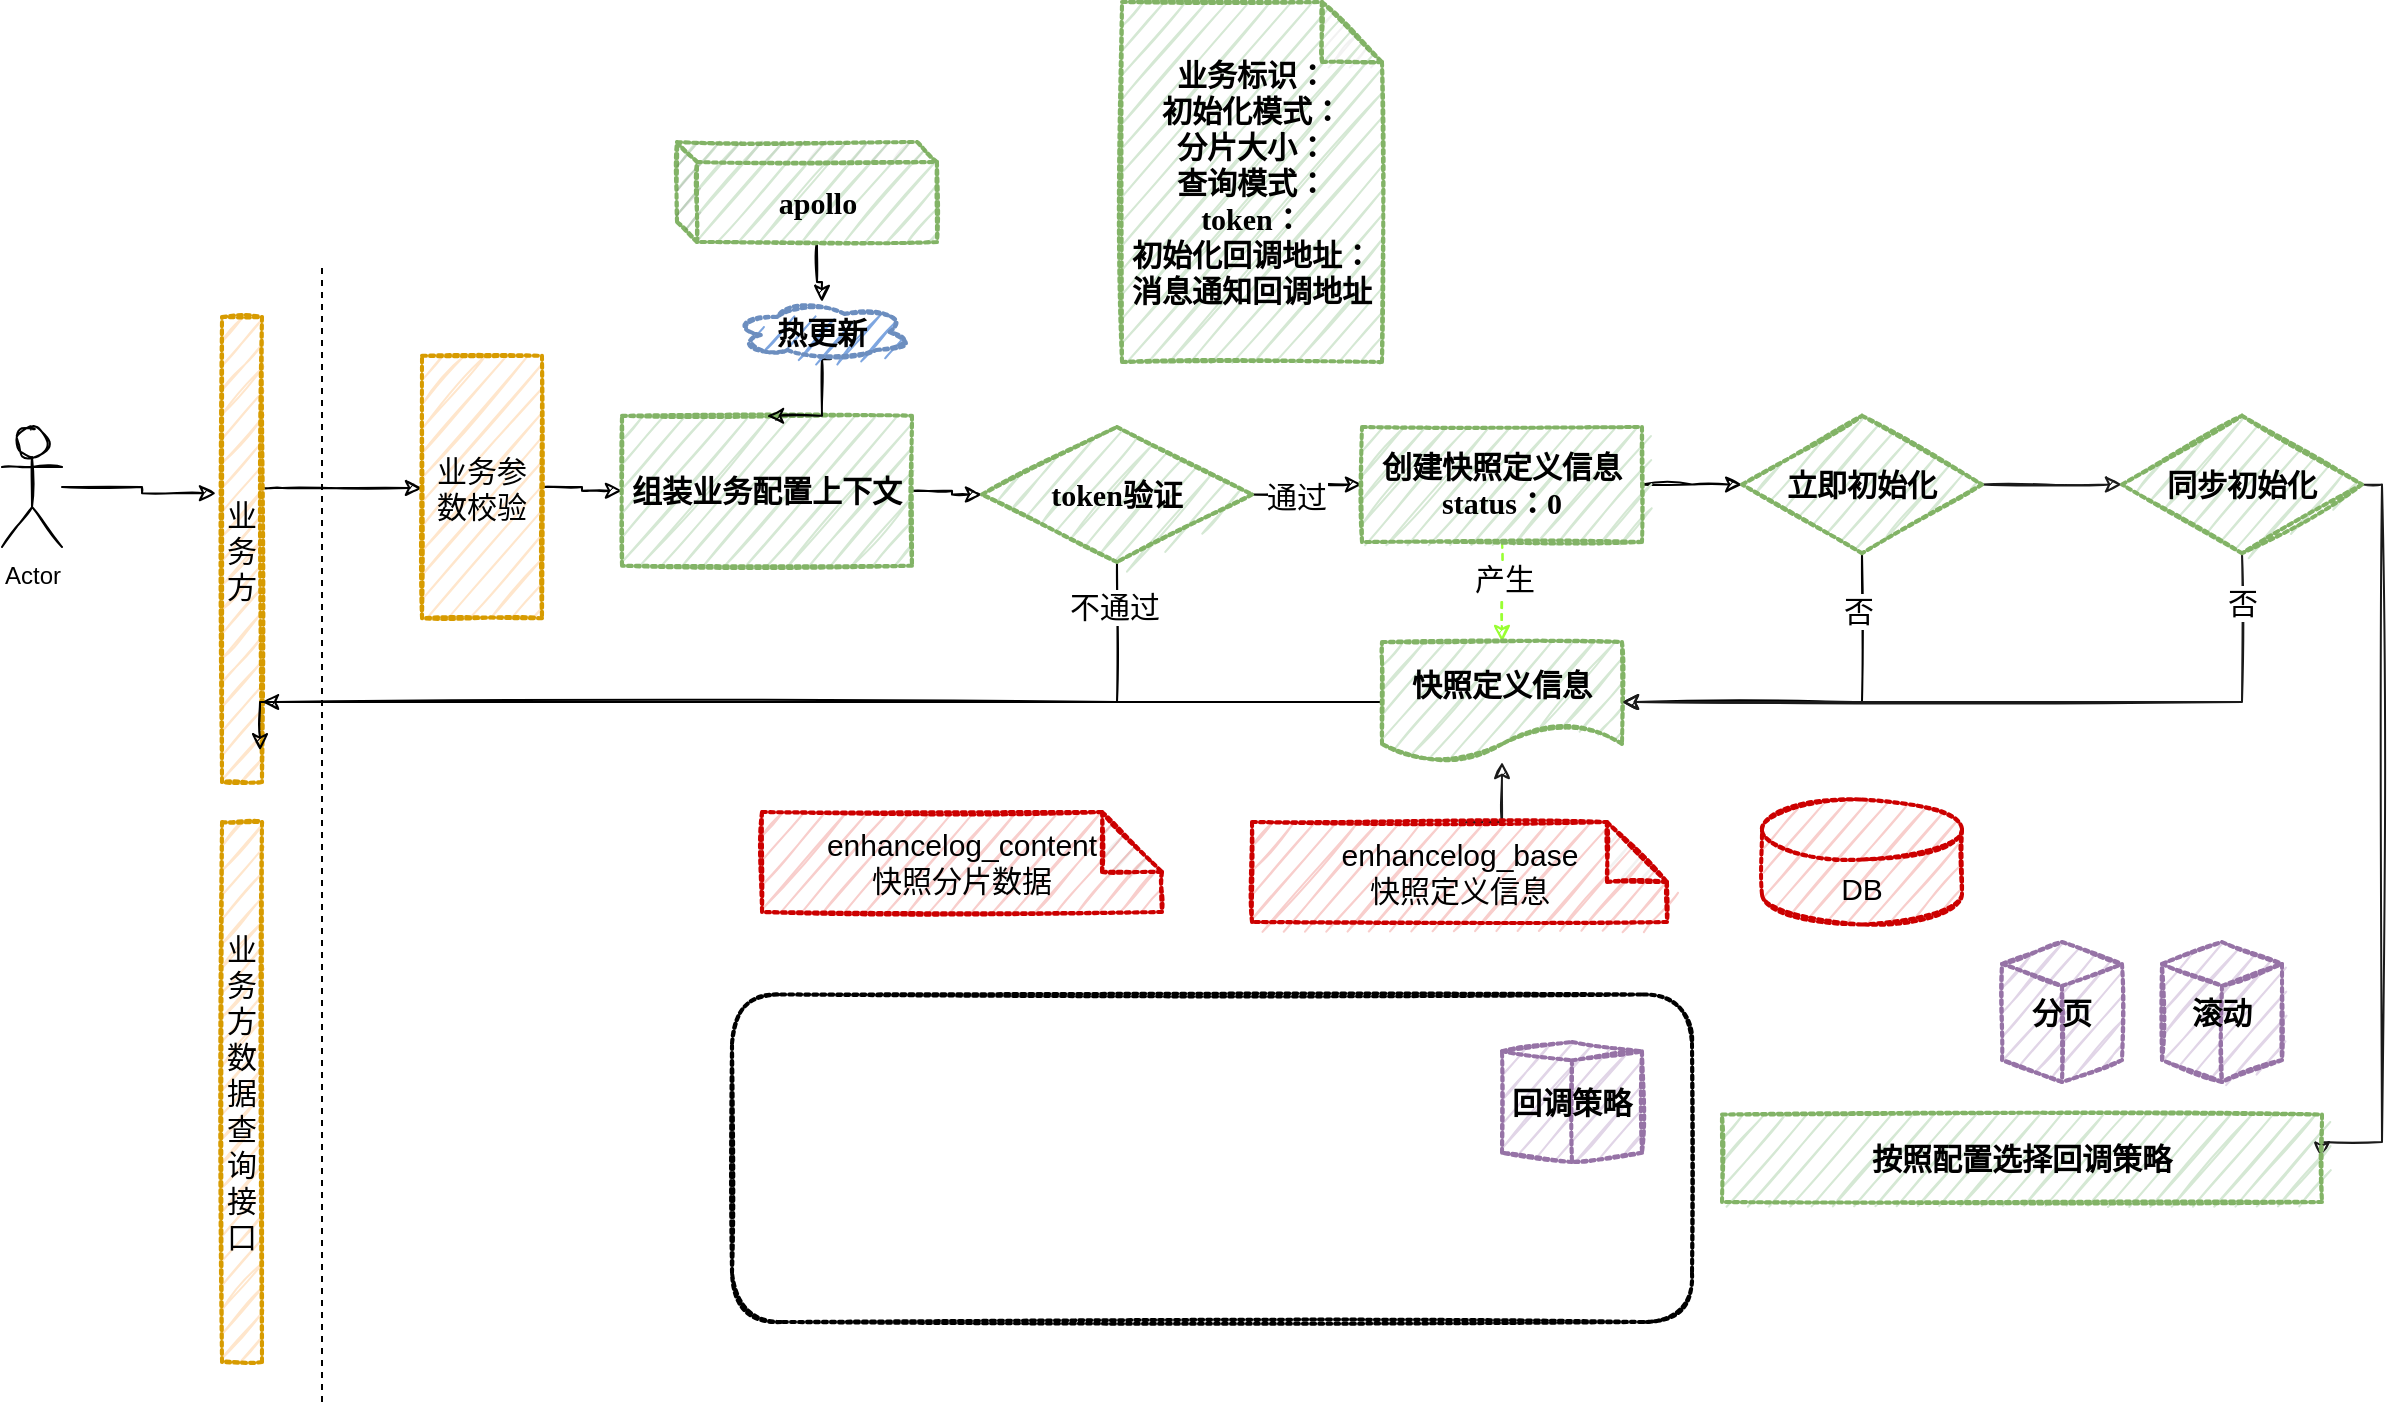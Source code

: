 <mxfile version="14.2.9" type="github">
  <diagram id="eG5aiIGwPH6QsHZ0CiSs" name="第 1 页">
    <mxGraphModel dx="1673" dy="2065" grid="1" gridSize="10" guides="1" tooltips="1" connect="1" arrows="1" fold="1" page="1" pageScale="1" pageWidth="827" pageHeight="1169" math="0" shadow="0">
      <root>
        <mxCell id="0" />
        <mxCell id="1" parent="0" />
        <mxCell id="IGkinvyOdZnhhztwzakV-7" value="" style="edgeStyle=orthogonalEdgeStyle;rounded=0;sketch=1;orthogonalLoop=1;jettySize=auto;html=1;fontSize=15;entryX=-0.15;entryY=0.379;entryDx=0;entryDy=0;entryPerimeter=0;" edge="1" parent="1" source="IGkinvyOdZnhhztwzakV-1" target="IGkinvyOdZnhhztwzakV-4">
          <mxGeometry relative="1" as="geometry">
            <mxPoint x="160" y="173" as="targetPoint" />
          </mxGeometry>
        </mxCell>
        <mxCell id="IGkinvyOdZnhhztwzakV-1" value="Actor" style="shape=umlActor;verticalLabelPosition=bottom;verticalAlign=top;html=1;outlineConnect=0;sketch=1;" vertex="1" parent="1">
          <mxGeometry x="80" y="142.5" width="30" height="60" as="geometry" />
        </mxCell>
        <mxCell id="IGkinvyOdZnhhztwzakV-9" value="" style="edgeStyle=orthogonalEdgeStyle;rounded=0;sketch=1;orthogonalLoop=1;jettySize=auto;html=1;fontSize=15;" edge="1" parent="1" source="IGkinvyOdZnhhztwzakV-4" target="IGkinvyOdZnhhztwzakV-8">
          <mxGeometry relative="1" as="geometry">
            <Array as="points">
              <mxPoint x="220" y="173" />
              <mxPoint x="220" y="173" />
            </Array>
          </mxGeometry>
        </mxCell>
        <mxCell id="IGkinvyOdZnhhztwzakV-4" value="业务方" style="rounded=0;whiteSpace=wrap;html=1;sketch=1;dashed=1;dashPattern=1 1;strokeWidth=2;perimeterSpacing=0;strokeColor=#d79b00;fillColor=#ffe6cc;fontSize=15;" vertex="1" parent="1">
          <mxGeometry x="190" y="87.5" width="20" height="232.5" as="geometry" />
        </mxCell>
        <mxCell id="IGkinvyOdZnhhztwzakV-33" style="edgeStyle=orthogonalEdgeStyle;rounded=0;sketch=1;orthogonalLoop=1;jettySize=auto;html=1;exitX=1;exitY=0.5;exitDx=0;exitDy=0;entryX=0;entryY=0.5;entryDx=0;entryDy=0;fontFamily=Verdana;fontSize=15;" edge="1" parent="1" source="IGkinvyOdZnhhztwzakV-8" target="IGkinvyOdZnhhztwzakV-29">
          <mxGeometry relative="1" as="geometry" />
        </mxCell>
        <mxCell id="IGkinvyOdZnhhztwzakV-8" value="业务参数校验" style="whiteSpace=wrap;html=1;rounded=0;dashed=1;dashPattern=1 1;fontSize=15;strokeColor=#d79b00;strokeWidth=2;fillColor=#ffe6cc;sketch=1;" vertex="1" parent="1">
          <mxGeometry x="290" y="106.88" width="60" height="131.25" as="geometry" />
        </mxCell>
        <mxCell id="IGkinvyOdZnhhztwzakV-10" value="DB" style="shape=cylinder3;whiteSpace=wrap;html=1;boundedLbl=1;backgroundOutline=1;size=15;dashed=1;dashPattern=1 1;sketch=1;strokeWidth=2;fontSize=15;fillColor=#f8cecc;strokeColor=#CC0000;" vertex="1" parent="1">
          <mxGeometry x="960" y="328.75" width="100" height="62.5" as="geometry" />
        </mxCell>
        <mxCell id="IGkinvyOdZnhhztwzakV-79" style="edgeStyle=orthogonalEdgeStyle;rounded=0;sketch=1;orthogonalLoop=1;jettySize=auto;html=1;exitX=0.5;exitY=0;exitDx=0;exitDy=0;exitPerimeter=0;strokeColor=#1A1A1A;fontFamily=Verdana;fontSize=15;" edge="1" parent="1" source="IGkinvyOdZnhhztwzakV-11" target="IGkinvyOdZnhhztwzakV-49">
          <mxGeometry relative="1" as="geometry">
            <Array as="points">
              <mxPoint x="830" y="340" />
            </Array>
          </mxGeometry>
        </mxCell>
        <mxCell id="IGkinvyOdZnhhztwzakV-11" value="enhancelog_base&lt;br&gt;快照定义信息" style="shape=note;whiteSpace=wrap;html=1;backgroundOutline=1;darkOpacity=0.05;dashed=1;dashPattern=1 1;sketch=1;strokeWidth=2;fontSize=15;fillColor=#f8cecc;strokeColor=#CC0000;" vertex="1" parent="1">
          <mxGeometry x="705" y="340" width="207.5" height="50" as="geometry" />
        </mxCell>
        <mxCell id="IGkinvyOdZnhhztwzakV-12" value="enhancelog_content&lt;br&gt;快照分片数据" style="shape=note;whiteSpace=wrap;html=1;backgroundOutline=1;darkOpacity=0.05;dashed=1;dashPattern=1 1;sketch=1;strokeWidth=2;fontSize=15;fillColor=#f8cecc;strokeColor=#CC0000;" vertex="1" parent="1">
          <mxGeometry x="460" y="335" width="200" height="50" as="geometry" />
        </mxCell>
        <mxCell id="IGkinvyOdZnhhztwzakV-38" style="edgeStyle=orthogonalEdgeStyle;rounded=0;sketch=1;orthogonalLoop=1;jettySize=auto;html=1;exitX=0;exitY=0;exitDx=70;exitDy=50;exitPerimeter=0;fontFamily=Verdana;fontSize=15;" edge="1" parent="1" source="IGkinvyOdZnhhztwzakV-15" target="IGkinvyOdZnhhztwzakV-13">
          <mxGeometry relative="1" as="geometry" />
        </mxCell>
        <mxCell id="IGkinvyOdZnhhztwzakV-15" value="apollo" style="shape=cube;whiteSpace=wrap;html=1;boundedLbl=1;backgroundOutline=1;darkOpacity=0.05;darkOpacity2=0.1;dashed=1;dashPattern=1 1;sketch=1;strokeColor=#82b366;strokeWidth=2;fontSize=15;size=10;fontFamily=Verdana;align=center;fontStyle=1;fillColor=#d5e8d4;" vertex="1" parent="1">
          <mxGeometry x="417.5" width="130" height="50" as="geometry" />
        </mxCell>
        <mxCell id="IGkinvyOdZnhhztwzakV-16" value="" style="endArrow=none;dashed=1;html=1;fontFamily=Verdana;fontSize=15;" edge="1" parent="1">
          <mxGeometry width="50" height="50" relative="1" as="geometry">
            <mxPoint x="240" y="630" as="sourcePoint" />
            <mxPoint x="240" y="60" as="targetPoint" />
          </mxGeometry>
        </mxCell>
        <mxCell id="IGkinvyOdZnhhztwzakV-25" value="业务标识：&lt;br&gt;初始化模式：&lt;br&gt;分片大小：&lt;br&gt;查询模式：&lt;br&gt;token：&lt;br&gt;初始化回调地址：&lt;br&gt;消息通知回调地址" style="shape=note;whiteSpace=wrap;html=1;backgroundOutline=1;darkOpacity=0.05;dashed=1;dashPattern=1 1;fontFamily=Verdana;fontSize=15;fontStyle=1;strokeColor=#82b366;strokeWidth=2;fillColor=#d5e8d4;sketch=1;align=center;" vertex="1" parent="1">
          <mxGeometry x="640" y="-70" width="130" height="180" as="geometry" />
        </mxCell>
        <mxCell id="IGkinvyOdZnhhztwzakV-37" value="" style="edgeStyle=orthogonalEdgeStyle;rounded=0;sketch=1;orthogonalLoop=1;jettySize=auto;html=1;fontFamily=Verdana;fontSize=15;" edge="1" parent="1" source="IGkinvyOdZnhhztwzakV-29" target="IGkinvyOdZnhhztwzakV-36">
          <mxGeometry relative="1" as="geometry" />
        </mxCell>
        <mxCell id="IGkinvyOdZnhhztwzakV-29" value="组装业务配置上下文" style="whiteSpace=wrap;html=1;dashed=1;dashPattern=1 1;fontFamily=Verdana;fontSize=15;fontStyle=1;strokeColor=#82b366;strokeWidth=2;fillColor=#d5e8d4;sketch=1;" vertex="1" parent="1">
          <mxGeometry x="390" y="136.88" width="145" height="75" as="geometry" />
        </mxCell>
        <mxCell id="IGkinvyOdZnhhztwzakV-39" style="edgeStyle=orthogonalEdgeStyle;rounded=0;sketch=1;orthogonalLoop=1;jettySize=auto;html=1;exitX=0.55;exitY=0.95;exitDx=0;exitDy=0;exitPerimeter=0;entryX=0.5;entryY=0;entryDx=0;entryDy=0;fontFamily=Verdana;fontSize=15;" edge="1" parent="1" source="IGkinvyOdZnhhztwzakV-13" target="IGkinvyOdZnhhztwzakV-29">
          <mxGeometry relative="1" as="geometry">
            <Array as="points">
              <mxPoint x="490" y="109" />
            </Array>
          </mxGeometry>
        </mxCell>
        <mxCell id="IGkinvyOdZnhhztwzakV-13" value="热更新" style="ellipse;shape=cloud;whiteSpace=wrap;html=1;dashed=1;dashPattern=1 1;sketch=1;strokeColor=#6c8ebf;strokeWidth=2;fontSize=15;fillColor=#7EA6E0;fontStyle=1" vertex="1" parent="1">
          <mxGeometry x="445" y="80" width="90" height="30" as="geometry" />
        </mxCell>
        <mxCell id="IGkinvyOdZnhhztwzakV-42" value="" style="edgeStyle=orthogonalEdgeStyle;rounded=0;sketch=1;orthogonalLoop=1;jettySize=auto;html=1;fontFamily=Verdana;fontSize=15;" edge="1" parent="1" source="IGkinvyOdZnhhztwzakV-36" target="IGkinvyOdZnhhztwzakV-41">
          <mxGeometry relative="1" as="geometry" />
        </mxCell>
        <mxCell id="IGkinvyOdZnhhztwzakV-56" value="通过" style="edgeLabel;html=1;align=center;verticalAlign=middle;resizable=0;points=[];fontSize=15;fontFamily=Verdana;" vertex="1" connectable="0" parent="IGkinvyOdZnhhztwzakV-42">
          <mxGeometry x="-0.291" relative="1" as="geometry">
            <mxPoint as="offset" />
          </mxGeometry>
        </mxCell>
        <mxCell id="IGkinvyOdZnhhztwzakV-54" style="edgeStyle=orthogonalEdgeStyle;rounded=0;sketch=1;orthogonalLoop=1;jettySize=auto;html=1;exitX=0.5;exitY=1;exitDx=0;exitDy=0;fontFamily=Verdana;fontSize=15;" edge="1" parent="1" source="IGkinvyOdZnhhztwzakV-36" target="IGkinvyOdZnhhztwzakV-4">
          <mxGeometry relative="1" as="geometry">
            <Array as="points">
              <mxPoint x="637" y="280" />
            </Array>
          </mxGeometry>
        </mxCell>
        <mxCell id="IGkinvyOdZnhhztwzakV-55" value="不通过" style="edgeLabel;html=1;align=center;verticalAlign=middle;resizable=0;points=[];fontSize=15;fontFamily=Verdana;" vertex="1" connectable="0" parent="IGkinvyOdZnhhztwzakV-54">
          <mxGeometry x="-0.912" y="-2" relative="1" as="geometry">
            <mxPoint as="offset" />
          </mxGeometry>
        </mxCell>
        <mxCell id="IGkinvyOdZnhhztwzakV-36" value="token验证" style="rhombus;whiteSpace=wrap;html=1;dashed=1;dashPattern=1 1;fontFamily=Verdana;fontSize=15;fontStyle=1;strokeColor=#82b366;strokeWidth=2;fillColor=#d5e8d4;sketch=1;" vertex="1" parent="1">
          <mxGeometry x="570" y="142.5" width="135" height="67.5" as="geometry" />
        </mxCell>
        <mxCell id="IGkinvyOdZnhhztwzakV-44" value="" style="edgeStyle=orthogonalEdgeStyle;rounded=0;sketch=1;orthogonalLoop=1;jettySize=auto;html=1;fontFamily=Verdana;fontSize=15;" edge="1" parent="1" source="IGkinvyOdZnhhztwzakV-41" target="IGkinvyOdZnhhztwzakV-43">
          <mxGeometry relative="1" as="geometry" />
        </mxCell>
        <mxCell id="IGkinvyOdZnhhztwzakV-50" value="" style="edgeStyle=orthogonalEdgeStyle;rounded=0;sketch=1;orthogonalLoop=1;jettySize=auto;html=1;fontFamily=Verdana;fontSize=15;dashed=1;strokeColor=#99FF33;" edge="1" parent="1" source="IGkinvyOdZnhhztwzakV-41" target="IGkinvyOdZnhhztwzakV-49">
          <mxGeometry relative="1" as="geometry" />
        </mxCell>
        <mxCell id="IGkinvyOdZnhhztwzakV-57" value="产生" style="edgeLabel;html=1;align=center;verticalAlign=middle;resizable=0;points=[];fontSize=15;fontFamily=Verdana;" vertex="1" connectable="0" parent="IGkinvyOdZnhhztwzakV-50">
          <mxGeometry x="-0.3" y="1" relative="1" as="geometry">
            <mxPoint as="offset" />
          </mxGeometry>
        </mxCell>
        <mxCell id="IGkinvyOdZnhhztwzakV-41" value="创建快照定义信息&lt;br&gt;status：0" style="whiteSpace=wrap;html=1;dashed=1;dashPattern=1 1;fontFamily=Verdana;fontSize=15;fontStyle=1;strokeColor=#82b366;strokeWidth=2;fillColor=#d5e8d4;sketch=1;" vertex="1" parent="1">
          <mxGeometry x="760" y="142.5" width="140" height="57.5" as="geometry" />
        </mxCell>
        <mxCell id="IGkinvyOdZnhhztwzakV-51" style="edgeStyle=orthogonalEdgeStyle;rounded=0;sketch=1;orthogonalLoop=1;jettySize=auto;html=1;entryX=1;entryY=0.5;entryDx=0;entryDy=0;fontFamily=Verdana;fontSize=15;" edge="1" parent="1" source="IGkinvyOdZnhhztwzakV-43" target="IGkinvyOdZnhhztwzakV-49">
          <mxGeometry relative="1" as="geometry">
            <Array as="points">
              <mxPoint x="1010" y="280" />
            </Array>
          </mxGeometry>
        </mxCell>
        <mxCell id="IGkinvyOdZnhhztwzakV-52" value="否" style="edgeLabel;html=1;align=center;verticalAlign=middle;resizable=0;points=[];fontSize=15;fontFamily=Verdana;" vertex="1" connectable="0" parent="IGkinvyOdZnhhztwzakV-51">
          <mxGeometry x="-0.711" y="-2" relative="1" as="geometry">
            <mxPoint as="offset" />
          </mxGeometry>
        </mxCell>
        <mxCell id="IGkinvyOdZnhhztwzakV-60" value="" style="edgeStyle=orthogonalEdgeStyle;rounded=0;sketch=1;orthogonalLoop=1;jettySize=auto;html=1;strokeColor=#1A1A1A;fontFamily=Verdana;fontSize=15;" edge="1" parent="1" source="IGkinvyOdZnhhztwzakV-43" target="IGkinvyOdZnhhztwzakV-59">
          <mxGeometry relative="1" as="geometry" />
        </mxCell>
        <mxCell id="IGkinvyOdZnhhztwzakV-43" value="立即初始化" style="rhombus;whiteSpace=wrap;html=1;dashed=1;dashPattern=1 1;fontFamily=Verdana;fontSize=15;fontStyle=1;strokeColor=#82b366;strokeWidth=2;fillColor=#d5e8d4;sketch=1;" vertex="1" parent="1">
          <mxGeometry x="950" y="136.88" width="120" height="68.75" as="geometry" />
        </mxCell>
        <mxCell id="IGkinvyOdZnhhztwzakV-53" style="edgeStyle=orthogonalEdgeStyle;rounded=0;sketch=1;orthogonalLoop=1;jettySize=auto;html=1;fontFamily=Verdana;fontSize=15;entryX=0.95;entryY=0.932;entryDx=0;entryDy=0;entryPerimeter=0;" edge="1" parent="1" source="IGkinvyOdZnhhztwzakV-49" target="IGkinvyOdZnhhztwzakV-4">
          <mxGeometry relative="1" as="geometry">
            <mxPoint x="360" y="300" as="targetPoint" />
            <Array as="points">
              <mxPoint x="209" y="280" />
            </Array>
          </mxGeometry>
        </mxCell>
        <mxCell id="IGkinvyOdZnhhztwzakV-49" value="快照定义信息" style="shape=document;whiteSpace=wrap;html=1;boundedLbl=1;dashed=1;dashPattern=1 1;fontFamily=Verdana;fontSize=15;fontStyle=1;strokeColor=#82b366;strokeWidth=2;fillColor=#d5e8d4;sketch=1;" vertex="1" parent="1">
          <mxGeometry x="770" y="250" width="120" height="60" as="geometry" />
        </mxCell>
        <mxCell id="IGkinvyOdZnhhztwzakV-61" style="edgeStyle=orthogonalEdgeStyle;rounded=0;sketch=1;orthogonalLoop=1;jettySize=auto;html=1;entryX=1;entryY=0.5;entryDx=0;entryDy=0;strokeColor=#1A1A1A;fontFamily=Verdana;fontSize=15;" edge="1" parent="1" source="IGkinvyOdZnhhztwzakV-59" target="IGkinvyOdZnhhztwzakV-49">
          <mxGeometry relative="1" as="geometry">
            <Array as="points">
              <mxPoint x="1200" y="280" />
            </Array>
          </mxGeometry>
        </mxCell>
        <mxCell id="IGkinvyOdZnhhztwzakV-62" value="否" style="edgeLabel;html=1;align=center;verticalAlign=middle;resizable=0;points=[];fontSize=15;fontFamily=Verdana;" vertex="1" connectable="0" parent="IGkinvyOdZnhhztwzakV-61">
          <mxGeometry x="-0.873" relative="1" as="geometry">
            <mxPoint as="offset" />
          </mxGeometry>
        </mxCell>
        <mxCell id="IGkinvyOdZnhhztwzakV-65" value="" style="edgeStyle=orthogonalEdgeStyle;rounded=0;sketch=1;orthogonalLoop=1;jettySize=auto;html=1;strokeColor=#1A1A1A;fontFamily=Verdana;fontSize=15;entryX=1;entryY=0.5;entryDx=0;entryDy=0;" edge="1" parent="1" source="IGkinvyOdZnhhztwzakV-59" target="IGkinvyOdZnhhztwzakV-64">
          <mxGeometry relative="1" as="geometry">
            <Array as="points">
              <mxPoint x="1270" y="171" />
              <mxPoint x="1270" y="500" />
              <mxPoint x="1240" y="500" />
            </Array>
          </mxGeometry>
        </mxCell>
        <mxCell id="IGkinvyOdZnhhztwzakV-59" value="同步初始化" style="rhombus;whiteSpace=wrap;html=1;dashed=1;dashPattern=1 1;fontFamily=Verdana;fontSize=15;fontStyle=1;strokeColor=#82b366;strokeWidth=2;fillColor=#d5e8d4;sketch=1;" vertex="1" parent="1">
          <mxGeometry x="1140" y="136.88" width="120" height="68.75" as="geometry" />
        </mxCell>
        <mxCell id="IGkinvyOdZnhhztwzakV-64" value="按照配置选择回调策略" style="whiteSpace=wrap;html=1;dashed=1;dashPattern=1 1;fontFamily=Verdana;fontSize=15;fontStyle=1;strokeColor=#82b366;strokeWidth=2;fillColor=#d5e8d4;sketch=1;" vertex="1" parent="1">
          <mxGeometry x="940" y="486.25" width="300" height="43.75" as="geometry" />
        </mxCell>
        <mxCell id="IGkinvyOdZnhhztwzakV-69" value="业务方&lt;br&gt;数据查询接口" style="rounded=0;whiteSpace=wrap;html=1;sketch=1;dashed=1;dashPattern=1 1;strokeWidth=2;perimeterSpacing=0;strokeColor=#d79b00;fillColor=#ffe6cc;fontSize=15;" vertex="1" parent="1">
          <mxGeometry x="190" y="340" width="20" height="270" as="geometry" />
        </mxCell>
        <mxCell id="IGkinvyOdZnhhztwzakV-71" value="" style="rounded=1;whiteSpace=wrap;html=1;dashed=1;dashPattern=1 1;sketch=1;strokeWidth=2;fontFamily=Verdana;fontSize=15;align=center;fillColor=none;" vertex="1" parent="1">
          <mxGeometry x="445" y="426.25" width="480" height="163.75" as="geometry" />
        </mxCell>
        <mxCell id="IGkinvyOdZnhhztwzakV-73" value="分页" style="html=1;whiteSpace=wrap;shape=isoCube2;backgroundOutline=1;isoAngle=11.52;dashed=1;dashPattern=1 1;sketch=1;strokeColor=#9673a6;strokeWidth=2;fillColor=#e1d5e7;fontFamily=Verdana;fontSize=15;align=center;fontStyle=1" vertex="1" parent="1">
          <mxGeometry x="1080" y="400" width="60" height="70" as="geometry" />
        </mxCell>
        <mxCell id="IGkinvyOdZnhhztwzakV-74" value="滚动" style="html=1;whiteSpace=wrap;shape=isoCube2;backgroundOutline=1;isoAngle=11.52;dashed=1;dashPattern=1 1;sketch=1;strokeColor=#9673a6;strokeWidth=2;fillColor=#e1d5e7;fontFamily=Verdana;fontSize=15;align=center;fontStyle=1" vertex="1" parent="1">
          <mxGeometry x="1160" y="400" width="60" height="70" as="geometry" />
        </mxCell>
        <mxCell id="IGkinvyOdZnhhztwzakV-75" value="回调策略" style="html=1;whiteSpace=wrap;shape=isoCube2;backgroundOutline=1;isoAngle=4.167;dashed=1;dashPattern=1 1;sketch=1;strokeColor=#9673a6;strokeWidth=2;fillColor=#e1d5e7;fontFamily=Verdana;fontSize=15;align=center;fontStyle=1" vertex="1" parent="1">
          <mxGeometry x="830" y="450" width="70" height="60" as="geometry" />
        </mxCell>
      </root>
    </mxGraphModel>
  </diagram>
</mxfile>
